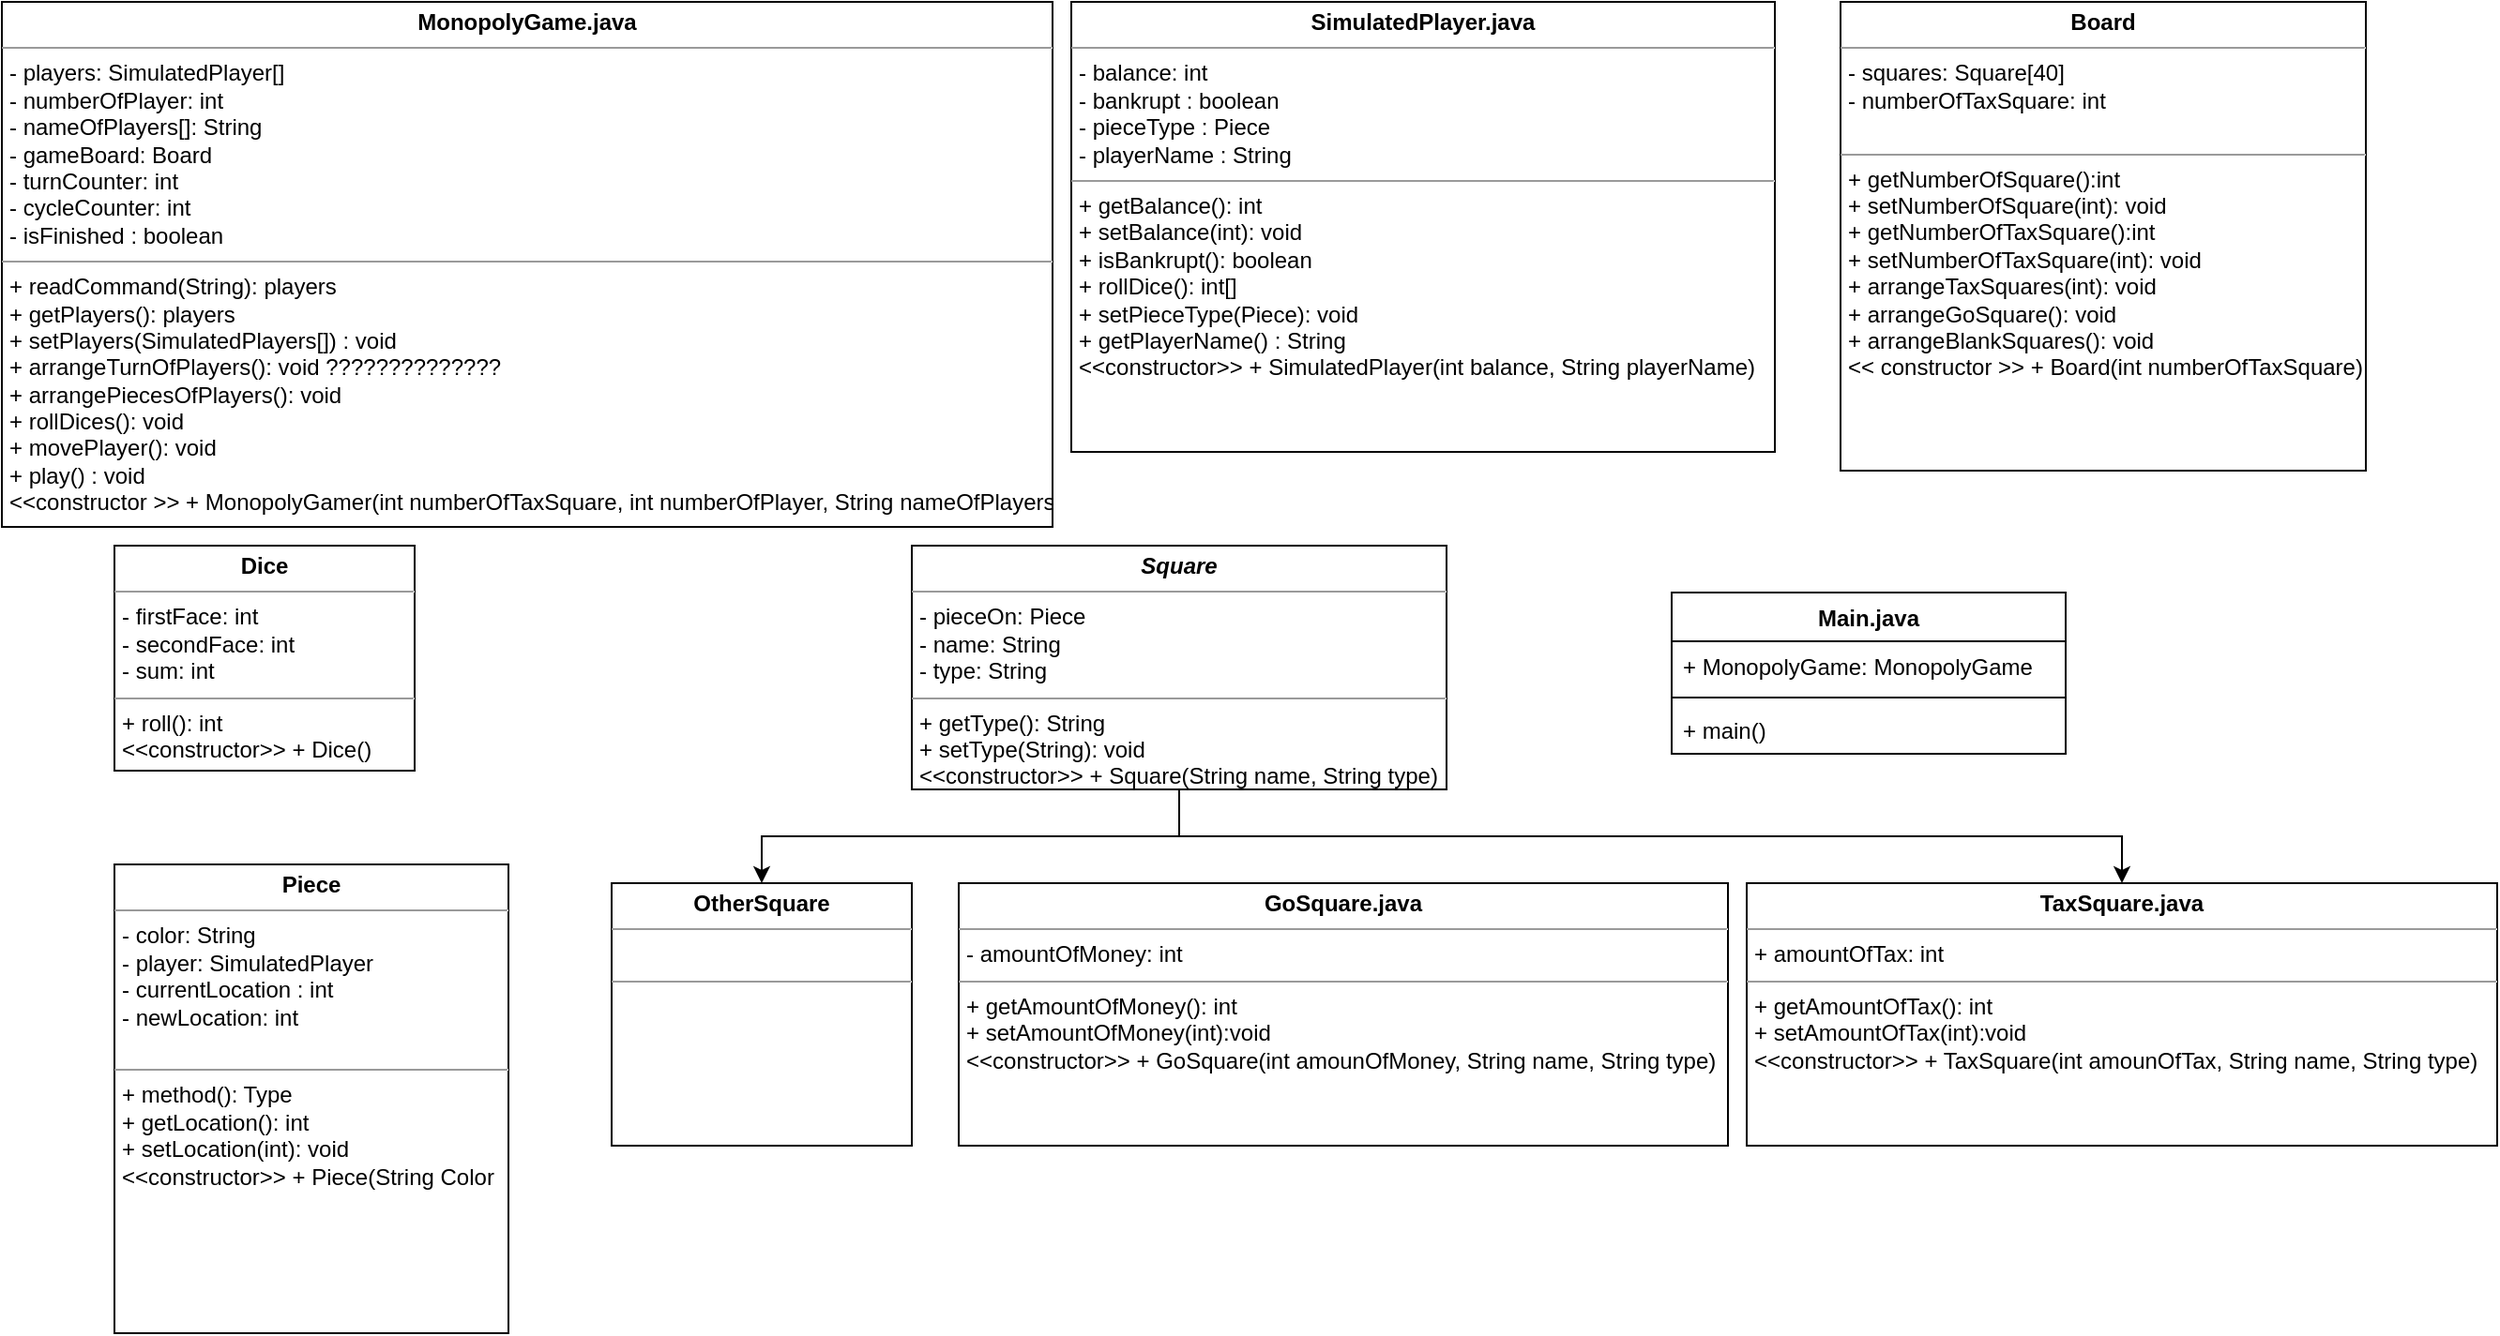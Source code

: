 <mxfile version="12.1.7" type="gitlab" pages="1"><diagram name="Page-1" id="c4acf3e9-155e-7222-9cf6-157b1a14988f"><mxGraphModel dx="1024" dy="485" grid="1" gridSize="10" guides="1" tooltips="1" connect="1" arrows="1" fold="1" page="1" pageScale="1" pageWidth="1654" pageHeight="2336" background="#ffffff" math="0" shadow="0"><root><mxCell id="0"/><mxCell id="1" parent="0"/><mxCell id="nxXLSUQmBu_cRnmeYP3H-1" value="&lt;p style=&quot;margin: 0px ; margin-top: 4px ; text-align: center&quot;&gt;&lt;b&gt;MonopolyGame.java&lt;/b&gt;&lt;/p&gt;&lt;hr size=&quot;1&quot;&gt;&lt;p style=&quot;margin: 0px ; margin-left: 4px&quot;&gt;- players: SimulatedPlayer[]&lt;/p&gt;&lt;p style=&quot;margin: 0px ; margin-left: 4px&quot;&gt;- numberOfPlayer: int&lt;/p&gt;&lt;p style=&quot;margin: 0px ; margin-left: 4px&quot;&gt;- nameOfPlayers[]: String&lt;/p&gt;&lt;p style=&quot;margin: 0px ; margin-left: 4px&quot;&gt;- gameBoard: Board&lt;/p&gt;&lt;p style=&quot;margin: 0px ; margin-left: 4px&quot;&gt;&lt;span&gt;- turnCounter: int&lt;/span&gt;&lt;br&gt;&lt;/p&gt;&lt;p style=&quot;margin: 0px ; margin-left: 4px&quot;&gt;- cycleCounter: int&lt;/p&gt;&lt;p style=&quot;margin: 0px ; margin-left: 4px&quot;&gt;- isFinished : boolean&lt;/p&gt;&lt;hr size=&quot;1&quot;&gt;&lt;p style=&quot;margin: 0px ; margin-left: 4px&quot;&gt;&lt;span&gt;+ readCommand(String): players&lt;/span&gt;&lt;br&gt;&lt;/p&gt;&lt;p style=&quot;margin: 0px ; margin-left: 4px&quot;&gt;&lt;span&gt;+ getPlayers(): players&lt;/span&gt;&lt;/p&gt;&lt;p style=&quot;margin: 0px ; margin-left: 4px&quot;&gt;&lt;span&gt;+ setPlayers(SimulatedPlayers[]) : void&lt;/span&gt;&lt;/p&gt;&lt;p style=&quot;margin: 0px ; margin-left: 4px&quot;&gt;&lt;span&gt;+ arrangeTurnOfPlayers(): void ??????????????&lt;/span&gt;&lt;/p&gt;&lt;p style=&quot;margin: 0px ; margin-left: 4px&quot;&gt;&lt;span&gt;+ arrangePiecesOfPlayers(): void&lt;/span&gt;&lt;/p&gt;&lt;p style=&quot;margin: 0px ; margin-left: 4px&quot;&gt;+ rollDices(): void&lt;br&gt;&lt;/p&gt;&lt;p style=&quot;margin: 0px ; margin-left: 4px&quot;&gt;+ movePlayer(): void&lt;/p&gt;&lt;p style=&quot;margin: 0px ; margin-left: 4px&quot;&gt;+ play() : void&lt;/p&gt;&lt;p style=&quot;margin: 0px ; margin-left: 4px&quot;&gt;&amp;lt;&amp;lt;constructor &amp;gt;&amp;gt; + MonopolyGamer(int numberOfTaxSquare, int numberOfPlayer, String nameOfPlayers,)&lt;/p&gt;" style="verticalAlign=top;align=left;overflow=fill;fontSize=12;fontFamily=Helvetica;html=1;" parent="1" vertex="1"><mxGeometry x="20" y="60" width="560" height="280" as="geometry"/></mxCell><mxCell id="nxXLSUQmBu_cRnmeYP3H-3" value="&lt;p style=&quot;margin: 0px ; margin-top: 4px ; text-align: center&quot;&gt;&lt;b&gt;SimulatedPlayer.java&lt;/b&gt;&lt;/p&gt;&lt;hr size=&quot;1&quot;&gt;&lt;p style=&quot;margin: 0px ; margin-left: 4px&quot;&gt;- balance: int&lt;/p&gt;&lt;p style=&quot;margin: 0px ; margin-left: 4px&quot;&gt;- bankrupt : boolean&lt;/p&gt;&lt;p style=&quot;margin: 0px ; margin-left: 4px&quot;&gt;- pieceType : Piece&lt;/p&gt;&lt;p style=&quot;margin: 0px ; margin-left: 4px&quot;&gt;- playerName : String&lt;/p&gt;&lt;hr size=&quot;1&quot;&gt;&lt;p style=&quot;margin: 0px ; margin-left: 4px&quot;&gt;+ getBalance(): int&lt;/p&gt;&lt;p style=&quot;margin: 0px ; margin-left: 4px&quot;&gt;+ setBalance(int): void&lt;/p&gt;&lt;p style=&quot;margin: 0px ; margin-left: 4px&quot;&gt;+ isBankrupt(): boolean&lt;/p&gt;&lt;p style=&quot;margin: 0px ; margin-left: 4px&quot;&gt;+ rollDice(): int[]&lt;/p&gt;&lt;p style=&quot;margin: 0px ; margin-left: 4px&quot;&gt;+ setPieceType(Piece): void&lt;/p&gt;&lt;p style=&quot;margin: 0px ; margin-left: 4px&quot;&gt;+ getPlayerName() : String&lt;/p&gt;&lt;p style=&quot;margin: 0px ; margin-left: 4px&quot;&gt;&amp;lt;&amp;lt;constructor&amp;gt;&amp;gt; + SimulatedPlayer(int balance, String playerName)&lt;/p&gt;" style="verticalAlign=top;align=left;overflow=fill;fontSize=12;fontFamily=Helvetica;html=1;" parent="1" vertex="1"><mxGeometry x="590" y="60" width="375" height="240" as="geometry"/></mxCell><mxCell id="om81ItQI6ZwYveKGSkxM-23" style="edgeStyle=orthogonalEdgeStyle;rounded=0;orthogonalLoop=1;jettySize=auto;html=1;exitX=0.5;exitY=1;exitDx=0;exitDy=0;entryX=0.5;entryY=0;entryDx=0;entryDy=0;" parent="1" source="nxXLSUQmBu_cRnmeYP3H-5" target="nxXLSUQmBu_cRnmeYP3H-12" edge="1"><mxGeometry relative="1" as="geometry"/></mxCell><mxCell id="om81ItQI6ZwYveKGSkxM-24" style="edgeStyle=orthogonalEdgeStyle;rounded=0;orthogonalLoop=1;jettySize=auto;html=1;" parent="1" source="nxXLSUQmBu_cRnmeYP3H-5" target="om81ItQI6ZwYveKGSkxM-10" edge="1"><mxGeometry relative="1" as="geometry"/></mxCell><mxCell id="nxXLSUQmBu_cRnmeYP3H-5" value="&lt;p style=&quot;margin: 0px ; margin-top: 4px ; text-align: center&quot;&gt;&lt;b&gt;&lt;i&gt;Square&lt;/i&gt;&lt;/b&gt;&lt;/p&gt;&lt;hr size=&quot;1&quot;&gt;&lt;p style=&quot;margin: 0px ; margin-left: 4px&quot;&gt;- pieceOn: Piece&lt;/p&gt;&lt;p style=&quot;margin: 0px ; margin-left: 4px&quot;&gt;- name: String&lt;/p&gt;&lt;p style=&quot;margin: 0px ; margin-left: 4px&quot;&gt;- type: String&lt;/p&gt;&lt;hr size=&quot;1&quot;&gt;&lt;p style=&quot;margin: 0px ; margin-left: 4px&quot;&gt;+ getType(): String&lt;/p&gt;&lt;p style=&quot;margin: 0px ; margin-left: 4px&quot;&gt;+ setType(String): void&lt;/p&gt;&lt;p style=&quot;margin: 0px ; margin-left: 4px&quot;&gt;&amp;lt;&amp;lt;constructor&amp;gt;&amp;gt; + Square(String name, String type)&lt;/p&gt;" style="verticalAlign=top;align=left;overflow=fill;fontSize=12;fontFamily=Helvetica;html=1;" parent="1" vertex="1"><mxGeometry x="505" y="350" width="285" height="130" as="geometry"/></mxCell><mxCell id="nxXLSUQmBu_cRnmeYP3H-7" value="&lt;p style=&quot;margin: 0px ; margin-top: 4px ; text-align: center&quot;&gt;&lt;b&gt;Dice&lt;/b&gt;&lt;/p&gt;&lt;hr size=&quot;1&quot;&gt;&lt;p style=&quot;margin: 0px ; margin-left: 4px&quot;&gt;- firstFace: int&lt;/p&gt;&lt;p style=&quot;margin: 0px ; margin-left: 4px&quot;&gt;- secondFace: int&lt;/p&gt;&lt;p style=&quot;margin: 0px ; margin-left: 4px&quot;&gt;- sum: int&lt;/p&gt;&lt;hr size=&quot;1&quot;&gt;&lt;p style=&quot;margin: 0px ; margin-left: 4px&quot;&gt;+ roll(): int&lt;/p&gt;&lt;p style=&quot;margin: 0px ; margin-left: 4px&quot;&gt;&amp;lt;&amp;lt;constructor&amp;gt;&amp;gt; + Dice()&lt;/p&gt;" style="verticalAlign=top;align=left;overflow=fill;fontSize=12;fontFamily=Helvetica;html=1;" parent="1" vertex="1"><mxGeometry x="80" y="350" width="160" height="120" as="geometry"/></mxCell><mxCell id="nxXLSUQmBu_cRnmeYP3H-8" value="&lt;p style=&quot;margin: 0px ; margin-top: 4px ; text-align: center&quot;&gt;&lt;b&gt;Board&lt;/b&gt;&lt;/p&gt;&lt;hr size=&quot;1&quot;&gt;&lt;p style=&quot;margin: 0px ; margin-left: 4px&quot;&gt;- squares: Square[40]&lt;/p&gt;&lt;p style=&quot;margin: 0px ; margin-left: 4px&quot;&gt;- numberOfTaxSquare: int&amp;nbsp;&lt;/p&gt;&lt;p style=&quot;margin: 0px ; margin-left: 4px&quot;&gt;&lt;br&gt;&lt;/p&gt;&lt;hr size=&quot;1&quot;&gt;&lt;p style=&quot;margin: 0px ; margin-left: 4px&quot;&gt;+ getNumberOfSquare():int&lt;/p&gt;&lt;p style=&quot;margin: 0px ; margin-left: 4px&quot;&gt;+ setNumberOfSquare(int): void&lt;/p&gt;&lt;p style=&quot;margin: 0px ; margin-left: 4px&quot;&gt;&lt;span&gt;+ getNumberOfTaxSquare():int&lt;/span&gt;&lt;/p&gt;&lt;p style=&quot;margin: 0px 0px 0px 4px&quot;&gt;+ setNumberOfTaxSquare(int): void&lt;/p&gt;&lt;p style=&quot;margin: 0px 0px 0px 4px&quot;&gt;+ arrangeTaxSquares(int): void&lt;/p&gt;&lt;p style=&quot;margin: 0px 0px 0px 4px&quot;&gt;+ arrangeGoSquare(): void&lt;/p&gt;&lt;p style=&quot;margin: 0px 0px 0px 4px&quot;&gt;+ arrangeBlankSquares(): void&lt;/p&gt;&lt;p style=&quot;margin: 0px 0px 0px 4px&quot;&gt;&amp;lt;&amp;lt; constructor &amp;gt;&amp;gt; + Board(int numberOfTaxSquare)&amp;nbsp;&lt;/p&gt;" style="verticalAlign=top;align=left;overflow=fill;fontSize=12;fontFamily=Helvetica;html=1;" parent="1" vertex="1"><mxGeometry x="1000" y="60" width="280" height="250" as="geometry"/></mxCell><mxCell id="nxXLSUQmBu_cRnmeYP3H-10" value="&lt;p style=&quot;margin: 0px ; margin-top: 4px ; text-align: center&quot;&gt;&lt;b&gt;GoSquare.java&lt;/b&gt;&lt;/p&gt;&lt;hr size=&quot;1&quot;&gt;&lt;p style=&quot;margin: 0px ; margin-left: 4px&quot;&gt;- amountOfMoney: int&lt;/p&gt;&lt;hr size=&quot;1&quot;&gt;&lt;p style=&quot;margin: 0px ; margin-left: 4px&quot;&gt;+ getAmountOfMoney(): int&lt;/p&gt;&lt;p style=&quot;margin: 0px ; margin-left: 4px&quot;&gt;+ setAmountOfMoney(int):void&lt;/p&gt;&lt;p style=&quot;margin: 0px ; margin-left: 4px&quot;&gt;&amp;lt;&amp;lt;constructor&amp;gt;&amp;gt; + GoSquare(int amounOfMoney, String name, String type)&lt;/p&gt;" style="verticalAlign=top;align=left;overflow=fill;fontSize=12;fontFamily=Helvetica;html=1;" parent="1" vertex="1"><mxGeometry x="530" y="530" width="410" height="140" as="geometry"/></mxCell><mxCell id="nxXLSUQmBu_cRnmeYP3H-12" value="&lt;p style=&quot;margin: 0px ; margin-top: 4px ; text-align: center&quot;&gt;&lt;b&gt;TaxSquare.java&lt;/b&gt;&lt;/p&gt;&lt;hr size=&quot;1&quot;&gt;&lt;p style=&quot;margin: 0px ; margin-left: 4px&quot;&gt;+ amountOfTax: int&lt;/p&gt;&lt;hr size=&quot;1&quot;&gt;&lt;p style=&quot;margin: 0px 0px 0px 4px&quot;&gt;+ getAmountOfTax(): int&lt;/p&gt;&lt;p style=&quot;margin: 0px 0px 0px 4px&quot;&gt;+ setAmountOfTax(int):void&lt;/p&gt;&lt;p style=&quot;margin: 0px 0px 0px 4px&quot;&gt;&amp;lt;&amp;lt;constructor&amp;gt;&amp;gt; + TaxSquare(int amounOfTax, String name, String type)&lt;br&gt;&lt;/p&gt;" style="verticalAlign=top;align=left;overflow=fill;fontSize=12;fontFamily=Helvetica;html=1;" parent="1" vertex="1"><mxGeometry x="950" y="530" width="400" height="140" as="geometry"/></mxCell><mxCell id="nxXLSUQmBu_cRnmeYP3H-14" value="&lt;p style=&quot;margin: 0px ; margin-top: 4px ; text-align: center&quot;&gt;&lt;b&gt;Piece&lt;/b&gt;&lt;/p&gt;&lt;hr size=&quot;1&quot;&gt;&lt;p style=&quot;margin: 0px ; margin-left: 4px&quot;&gt;- color: String&lt;/p&gt;&lt;p style=&quot;margin: 0px ; margin-left: 4px&quot;&gt;- player: SimulatedPlayer&lt;/p&gt;&lt;p style=&quot;margin: 0px ; margin-left: 4px&quot;&gt;- currentLocation : int&lt;br&gt;&lt;/p&gt;&lt;p style=&quot;margin: 0px ; margin-left: 4px&quot;&gt;- newLocation: int&lt;/p&gt;&lt;p style=&quot;margin: 0px ; margin-left: 4px&quot;&gt;&lt;br&gt;&lt;/p&gt;&lt;hr size=&quot;1&quot;&gt;&lt;p style=&quot;margin: 0px ; margin-left: 4px&quot;&gt;+ method(): Type&lt;/p&gt;&lt;p style=&quot;margin: 0px ; margin-left: 4px&quot;&gt;+ getLocation(): int&lt;br&gt;&lt;/p&gt;&lt;p style=&quot;margin: 0px ; margin-left: 4px&quot;&gt;+ setLocation(int): void&lt;/p&gt;&lt;p style=&quot;margin: 0px ; margin-left: 4px&quot;&gt;&amp;lt;&amp;lt;constructor&amp;gt;&amp;gt; + Piece(String Color&lt;/p&gt;" style="verticalAlign=top;align=left;overflow=fill;fontSize=12;fontFamily=Helvetica;html=1;" parent="1" vertex="1"><mxGeometry x="80" y="520" width="210" height="250" as="geometry"/></mxCell><mxCell id="om81ItQI6ZwYveKGSkxM-10" value="&lt;p style=&quot;margin: 0px ; margin-top: 4px ; text-align: center&quot;&gt;&lt;b&gt;OtherSquare&lt;/b&gt;&lt;/p&gt;&lt;hr size=&quot;1&quot;&gt;&lt;p style=&quot;margin: 0px ; margin-left: 4px&quot;&gt;&lt;br&gt;&lt;/p&gt;&lt;hr size=&quot;1&quot;&gt;&lt;p style=&quot;margin: 0px ; margin-left: 4px&quot;&gt;&lt;br&gt;&lt;/p&gt;" style="verticalAlign=top;align=left;overflow=fill;fontSize=12;fontFamily=Helvetica;html=1;" parent="1" vertex="1"><mxGeometry x="345" y="530" width="160" height="140" as="geometry"/></mxCell><mxCell id="om81ItQI6ZwYveKGSkxM-19" value="Main.java" style="swimlane;fontStyle=1;align=center;verticalAlign=top;childLayout=stackLayout;horizontal=1;startSize=26;horizontalStack=0;resizeParent=1;resizeParentMax=0;resizeLast=0;collapsible=1;marginBottom=0;" parent="1" vertex="1"><mxGeometry x="910" y="375" width="210" height="86" as="geometry"/></mxCell><mxCell id="om81ItQI6ZwYveKGSkxM-20" value="+ MonopolyGame: MonopolyGame" style="text;strokeColor=none;fillColor=none;align=left;verticalAlign=top;spacingLeft=4;spacingRight=4;overflow=hidden;rotatable=0;points=[[0,0.5],[1,0.5]];portConstraint=eastwest;" parent="om81ItQI6ZwYveKGSkxM-19" vertex="1"><mxGeometry y="26" width="210" height="26" as="geometry"/></mxCell><mxCell id="om81ItQI6ZwYveKGSkxM-21" value="" style="line;strokeWidth=1;fillColor=none;align=left;verticalAlign=middle;spacingTop=-1;spacingLeft=3;spacingRight=3;rotatable=0;labelPosition=right;points=[];portConstraint=eastwest;" parent="om81ItQI6ZwYveKGSkxM-19" vertex="1"><mxGeometry y="52" width="210" height="8" as="geometry"/></mxCell><mxCell id="om81ItQI6ZwYveKGSkxM-22" value="+ main()" style="text;strokeColor=none;fillColor=none;align=left;verticalAlign=top;spacingLeft=4;spacingRight=4;overflow=hidden;rotatable=0;points=[[0,0.5],[1,0.5]];portConstraint=eastwest;" parent="om81ItQI6ZwYveKGSkxM-19" vertex="1"><mxGeometry y="60" width="210" height="26" as="geometry"/></mxCell></root></mxGraphModel></diagram></mxfile>
